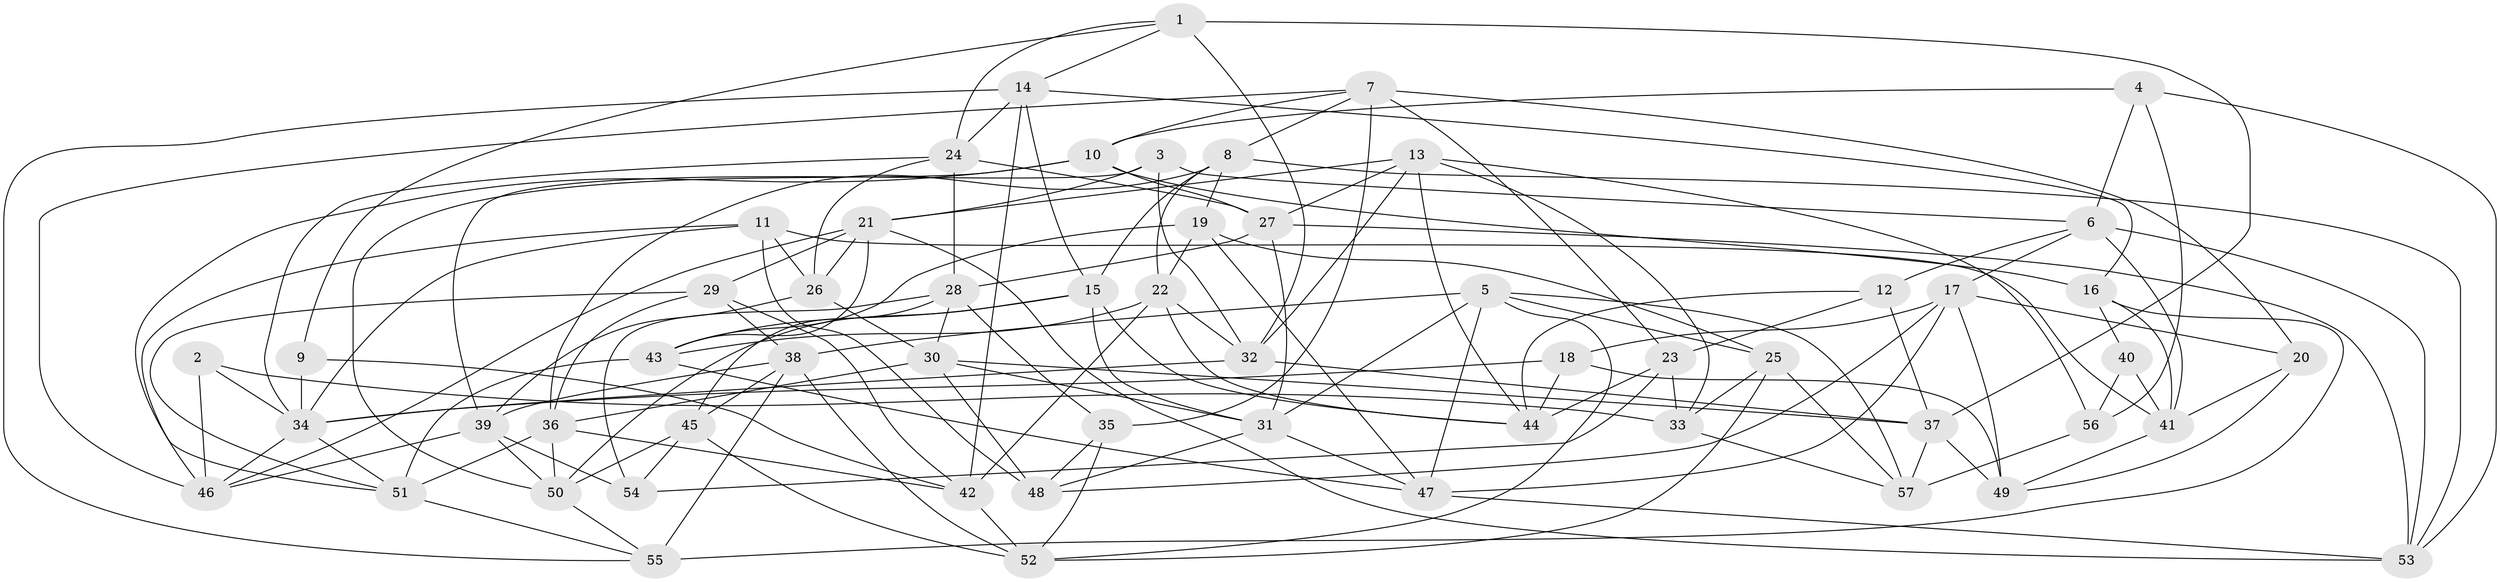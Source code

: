 // original degree distribution, {4: 1.0}
// Generated by graph-tools (version 1.1) at 2025/38/03/04/25 23:38:10]
// undirected, 57 vertices, 153 edges
graph export_dot {
  node [color=gray90,style=filled];
  1;
  2;
  3;
  4;
  5;
  6;
  7;
  8;
  9;
  10;
  11;
  12;
  13;
  14;
  15;
  16;
  17;
  18;
  19;
  20;
  21;
  22;
  23;
  24;
  25;
  26;
  27;
  28;
  29;
  30;
  31;
  32;
  33;
  34;
  35;
  36;
  37;
  38;
  39;
  40;
  41;
  42;
  43;
  44;
  45;
  46;
  47;
  48;
  49;
  50;
  51;
  52;
  53;
  54;
  55;
  56;
  57;
  1 -- 9 [weight=1.0];
  1 -- 14 [weight=1.0];
  1 -- 24 [weight=1.0];
  1 -- 32 [weight=1.0];
  1 -- 37 [weight=2.0];
  2 -- 33 [weight=1.0];
  2 -- 34 [weight=2.0];
  2 -- 46 [weight=1.0];
  3 -- 6 [weight=1.0];
  3 -- 21 [weight=1.0];
  3 -- 32 [weight=1.0];
  3 -- 39 [weight=1.0];
  4 -- 6 [weight=1.0];
  4 -- 10 [weight=1.0];
  4 -- 53 [weight=1.0];
  4 -- 56 [weight=1.0];
  5 -- 25 [weight=1.0];
  5 -- 31 [weight=1.0];
  5 -- 38 [weight=1.0];
  5 -- 47 [weight=1.0];
  5 -- 52 [weight=1.0];
  5 -- 57 [weight=1.0];
  6 -- 12 [weight=1.0];
  6 -- 17 [weight=1.0];
  6 -- 41 [weight=1.0];
  6 -- 53 [weight=1.0];
  7 -- 8 [weight=1.0];
  7 -- 10 [weight=1.0];
  7 -- 20 [weight=1.0];
  7 -- 23 [weight=1.0];
  7 -- 35 [weight=1.0];
  7 -- 46 [weight=1.0];
  8 -- 15 [weight=1.0];
  8 -- 19 [weight=1.0];
  8 -- 22 [weight=1.0];
  8 -- 36 [weight=1.0];
  8 -- 53 [weight=1.0];
  9 -- 34 [weight=2.0];
  9 -- 42 [weight=1.0];
  10 -- 16 [weight=1.0];
  10 -- 27 [weight=1.0];
  10 -- 46 [weight=1.0];
  10 -- 50 [weight=1.0];
  11 -- 26 [weight=1.0];
  11 -- 34 [weight=1.0];
  11 -- 41 [weight=1.0];
  11 -- 48 [weight=2.0];
  11 -- 51 [weight=1.0];
  12 -- 23 [weight=1.0];
  12 -- 37 [weight=3.0];
  12 -- 44 [weight=1.0];
  13 -- 21 [weight=1.0];
  13 -- 27 [weight=1.0];
  13 -- 32 [weight=1.0];
  13 -- 33 [weight=1.0];
  13 -- 44 [weight=1.0];
  13 -- 56 [weight=1.0];
  14 -- 15 [weight=1.0];
  14 -- 16 [weight=1.0];
  14 -- 24 [weight=1.0];
  14 -- 42 [weight=1.0];
  14 -- 55 [weight=1.0];
  15 -- 31 [weight=1.0];
  15 -- 43 [weight=1.0];
  15 -- 44 [weight=1.0];
  15 -- 50 [weight=1.0];
  16 -- 40 [weight=1.0];
  16 -- 41 [weight=1.0];
  16 -- 55 [weight=2.0];
  17 -- 18 [weight=1.0];
  17 -- 20 [weight=1.0];
  17 -- 47 [weight=1.0];
  17 -- 48 [weight=1.0];
  17 -- 49 [weight=1.0];
  18 -- 34 [weight=1.0];
  18 -- 44 [weight=1.0];
  18 -- 49 [weight=1.0];
  19 -- 22 [weight=1.0];
  19 -- 25 [weight=2.0];
  19 -- 43 [weight=1.0];
  19 -- 47 [weight=1.0];
  20 -- 41 [weight=1.0];
  20 -- 49 [weight=1.0];
  21 -- 26 [weight=2.0];
  21 -- 29 [weight=1.0];
  21 -- 43 [weight=1.0];
  21 -- 46 [weight=1.0];
  21 -- 53 [weight=1.0];
  22 -- 32 [weight=1.0];
  22 -- 42 [weight=1.0];
  22 -- 43 [weight=1.0];
  22 -- 44 [weight=1.0];
  23 -- 33 [weight=2.0];
  23 -- 44 [weight=1.0];
  23 -- 54 [weight=1.0];
  24 -- 26 [weight=1.0];
  24 -- 27 [weight=1.0];
  24 -- 28 [weight=1.0];
  24 -- 34 [weight=1.0];
  25 -- 33 [weight=1.0];
  25 -- 52 [weight=1.0];
  25 -- 57 [weight=1.0];
  26 -- 30 [weight=1.0];
  26 -- 39 [weight=1.0];
  27 -- 28 [weight=1.0];
  27 -- 31 [weight=1.0];
  27 -- 53 [weight=1.0];
  28 -- 30 [weight=1.0];
  28 -- 35 [weight=1.0];
  28 -- 45 [weight=1.0];
  28 -- 54 [weight=1.0];
  29 -- 36 [weight=1.0];
  29 -- 38 [weight=2.0];
  29 -- 42 [weight=1.0];
  29 -- 51 [weight=1.0];
  30 -- 31 [weight=1.0];
  30 -- 36 [weight=1.0];
  30 -- 37 [weight=1.0];
  30 -- 48 [weight=1.0];
  31 -- 47 [weight=1.0];
  31 -- 48 [weight=1.0];
  32 -- 34 [weight=1.0];
  32 -- 37 [weight=1.0];
  33 -- 57 [weight=1.0];
  34 -- 46 [weight=1.0];
  34 -- 51 [weight=1.0];
  35 -- 48 [weight=1.0];
  35 -- 52 [weight=1.0];
  36 -- 42 [weight=1.0];
  36 -- 50 [weight=1.0];
  36 -- 51 [weight=1.0];
  37 -- 49 [weight=2.0];
  37 -- 57 [weight=1.0];
  38 -- 39 [weight=1.0];
  38 -- 45 [weight=2.0];
  38 -- 52 [weight=1.0];
  38 -- 55 [weight=1.0];
  39 -- 46 [weight=1.0];
  39 -- 50 [weight=1.0];
  39 -- 54 [weight=1.0];
  40 -- 41 [weight=1.0];
  40 -- 56 [weight=2.0];
  41 -- 49 [weight=1.0];
  42 -- 52 [weight=1.0];
  43 -- 47 [weight=1.0];
  43 -- 51 [weight=1.0];
  45 -- 50 [weight=1.0];
  45 -- 52 [weight=1.0];
  45 -- 54 [weight=1.0];
  47 -- 53 [weight=1.0];
  50 -- 55 [weight=1.0];
  51 -- 55 [weight=1.0];
  56 -- 57 [weight=2.0];
}
